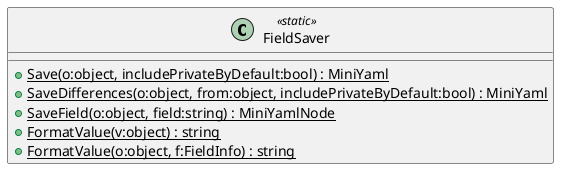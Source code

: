@startuml
class FieldSaver <<static>> {
    + {static} Save(o:object, includePrivateByDefault:bool) : MiniYaml
    + {static} SaveDifferences(o:object, from:object, includePrivateByDefault:bool) : MiniYaml
    + {static} SaveField(o:object, field:string) : MiniYamlNode
    + {static} FormatValue(v:object) : string
    + {static} FormatValue(o:object, f:FieldInfo) : string
}
@enduml
